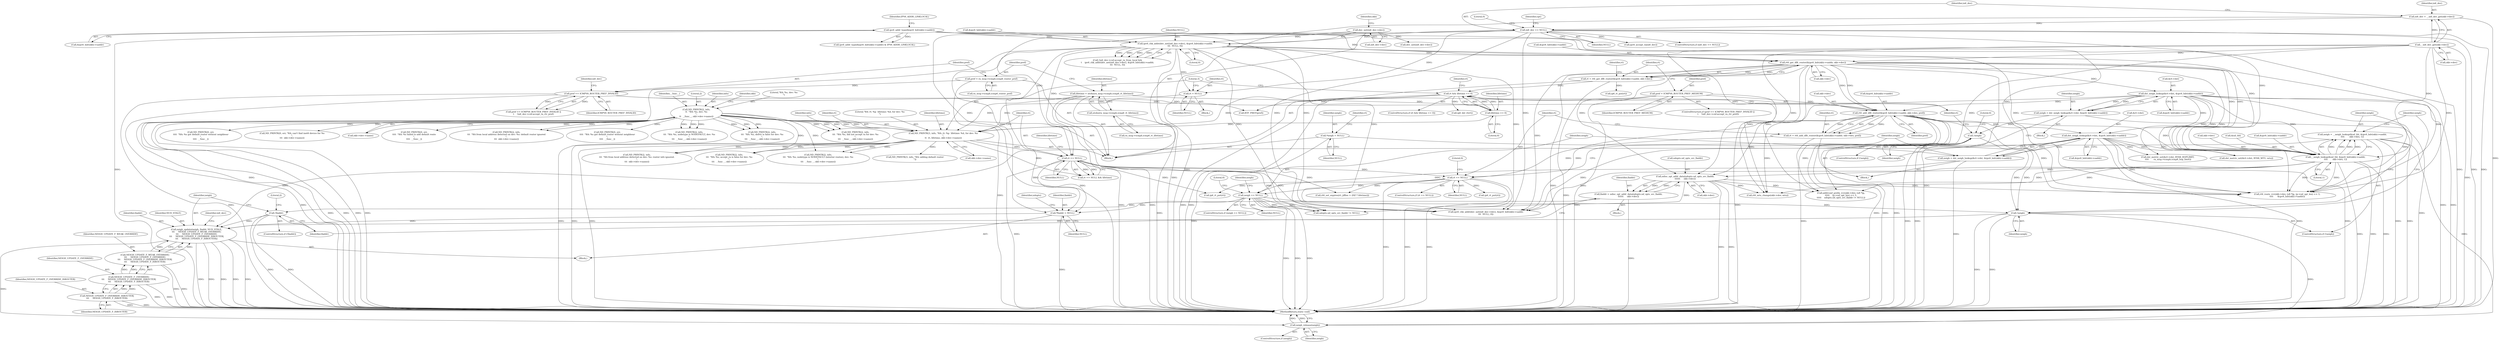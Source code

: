 digraph "0_linux_6fd99094de2b83d1d4c8457f2c83483b2828e75a@API" {
"1000771" [label="(Call,neigh_update(neigh, lladdr, NUD_STALE,\n\t\t\t     NEIGH_UPDATE_F_WEAK_OVERRIDE|\n\t\t\t     NEIGH_UPDATE_F_OVERRIDE|\n\t\t\t     NEIGH_UPDATE_F_OVERRIDE_ISROUTER|\n\t\t\t     NEIGH_UPDATE_F_ISROUTER))"];
"1000725" [label="(Call,!neigh)"];
"1000499" [label="(Call,neigh == NULL)"];
"1000486" [label="(Call,neigh = dst_neigh_lookup(&rt->dst, &ipv6_hdr(skb)->saddr))"];
"1000488" [label="(Call,dst_neigh_lookup(&rt->dst, &ipv6_hdr(skb)->saddr))"];
"1000407" [label="(Call,dst_neigh_lookup(&rt->dst, &ipv6_hdr(skb)->saddr))"];
"1000393" [label="(Call,rt6_get_dflt_router(&ipv6_hdr(skb)->saddr, skb->dev))"];
"1000167" [label="(Call,ipv6_addr_type(&ipv6_hdr(skb)->saddr))"];
"1000339" [label="(Call,ipv6_chk_addr(dev_net(in6_dev->dev), &ipv6_hdr(skb)->saddr,\n\t\t\t  NULL, 0))"];
"1000340" [label="(Call,dev_net(in6_dev->dev))"];
"1000209" [label="(Call,in6_dev == NULL)"];
"1000202" [label="(Call,in6_dev = __in6_dev_get(skb->dev))"];
"1000204" [label="(Call,__in6_dev_get(skb->dev))"];
"1000465" [label="(Call,rt6_add_dflt_router(&ipv6_hdr(skb)->saddr, skb->dev, pref))"];
"1000388" [label="(Call,pref = ICMPV6_ROUTER_PREF_MEDIUM)"];
"1000379" [label="(Call,pref == ICMPV6_ROUTER_PREF_INVALID)"];
"1000370" [label="(Call,pref = ra_msg->icmph.icmp6_router_pref)"];
"1000476" [label="(Call,rt == NULL)"];
"1000463" [label="(Call,rt = rt6_add_dflt_router(&ipv6_hdr(skb)->saddr, skb->dev, pref))"];
"1000454" [label="(Call,rt == NULL)"];
"1000441" [label="(Call,ND_PRINTK(3, info, \"RA: rt: %p  lifetime: %d, for dev: %s\n\",\n\t\t  rt, lifetime, skb->dev->name))"];
"1000154" [label="(Call,ND_PRINTK(2, info,\n\t\t  \"RA: %s, dev: %s\n\",\n\t\t  __func__, skb->dev->name))"];
"1000430" [label="(Call,rt && lifetime == 0)"];
"1000391" [label="(Call,rt = rt6_get_dflt_router(&ipv6_hdr(skb)->saddr, skb->dev))"];
"1000432" [label="(Call,lifetime == 0)"];
"1000362" [label="(Call,lifetime = ntohs(ra_msg->icmph.icmp6_rt_lifetime))"];
"1000364" [label="(Call,ntohs(ra_msg->icmph.icmp6_rt_lifetime))"];
"1000438" [label="(Call,rt = NULL)"];
"1000121" [label="(Call,*neigh = NULL)"];
"1000418" [label="(Call,!neigh)"];
"1000405" [label="(Call,neigh = dst_neigh_lookup(&rt->dst, &ipv6_hdr(skb)->saddr))"];
"1000727" [label="(Call,neigh = __neigh_lookup(&nd_tbl, &ipv6_hdr(skb)->saddr,\n\t\t\t\t       skb->dev, 1))"];
"1000729" [label="(Call,__neigh_lookup(&nd_tbl, &ipv6_hdr(skb)->saddr,\n\t\t\t\t       skb->dev, 1))"];
"1000745" [label="(Call,*lladdr = NULL)"];
"1000763" [label="(Call,!lladdr)"];
"1000753" [label="(Call,lladdr = ndisc_opt_addr_data(ndopts.nd_opts_src_lladdr,\n\t\t\t\t\t\t     skb->dev))"];
"1000755" [label="(Call,ndisc_opt_addr_data(ndopts.nd_opts_src_lladdr,\n\t\t\t\t\t\t     skb->dev))"];
"1000775" [label="(Call,NEIGH_UPDATE_F_WEAK_OVERRIDE|\n\t\t\t     NEIGH_UPDATE_F_OVERRIDE|\n\t\t\t     NEIGH_UPDATE_F_OVERRIDE_ISROUTER|\n\t\t\t     NEIGH_UPDATE_F_ISROUTER)"];
"1000777" [label="(Call,NEIGH_UPDATE_F_OVERRIDE|\n\t\t\t     NEIGH_UPDATE_F_OVERRIDE_ISROUTER|\n\t\t\t     NEIGH_UPDATE_F_ISROUTER)"];
"1000779" [label="(Call,NEIGH_UPDATE_F_OVERRIDE_ISROUTER|\n\t\t\t     NEIGH_UPDATE_F_ISROUTER)"];
"1001102" [label="(Call,neigh_release(neigh))"];
"1000365" [label="(Call,ra_msg->icmph.icmp6_rt_lifetime)"];
"1000453" [label="(Call,rt == NULL && lifetime)"];
"1000391" [label="(Call,rt = rt6_get_dflt_router(&ipv6_hdr(skb)->saddr, skb->dev))"];
"1001102" [label="(Call,neigh_release(neigh))"];
"1000753" [label="(Call,lladdr = ndisc_opt_addr_data(ndopts.nd_opts_src_lladdr,\n\t\t\t\t\t\t     skb->dev))"];
"1000477" [label="(Identifier,rt)"];
"1000464" [label="(Identifier,rt)"];
"1000340" [label="(Call,dev_net(in6_dev->dev))"];
"1000371" [label="(Identifier,pref)"];
"1000475" [label="(ControlStructure,if (rt == NULL))"];
"1000127" [label="(Identifier,rt)"];
"1000764" [label="(Identifier,lladdr)"];
"1001048" [label="(Call,dst_metric_set(&rt->dst, RTAX_MTU, mtu))"];
"1000362" [label="(Call,lifetime = ntohs(ra_msg->icmph.icmp6_rt_lifetime))"];
"1000363" [label="(Identifier,lifetime)"];
"1000500" [label="(Identifier,neigh)"];
"1000487" [label="(Identifier,neigh)"];
"1000819" [label="(Call,ND_PRINTK(2, info,\n\t\t\t  \"RA from local address detected on dev: %s: router info ignored.\n\",\n\t\t\t  skb->dev->name))"];
"1000377" [label="(ControlStructure,if (pref == ICMPV6_ROUTER_PREF_INVALID ||\n\t    !in6_dev->cnf.accept_ra_rtr_pref))"];
"1000352" [label="(Call,ND_PRINTK(2, info,\n\t\t\t  \"RA from local address detected on dev: %s: default router ignored\n\",\n\t\t\t  skb->dev->name))"];
"1000158" [label="(Identifier,__func__)"];
"1000752" [label="(Block,)"];
"1000403" [label="(Identifier,rt)"];
"1000444" [label="(Literal,\"RA: rt: %p  lifetime: %d, for dev: %s\n\")"];
"1000771" [label="(Call,neigh_update(neigh, lladdr, NUD_STALE,\n\t\t\t     NEIGH_UPDATE_F_WEAK_OVERRIDE|\n\t\t\t     NEIGH_UPDATE_F_OVERRIDE|\n\t\t\t     NEIGH_UPDATE_F_OVERRIDE_ISROUTER|\n\t\t\t     NEIGH_UPDATE_F_ISROUTER))"];
"1000122" [label="(Identifier,neigh)"];
"1000154" [label="(Call,ND_PRINTK(2, info,\n\t\t  \"RA: %s, dev: %s\n\",\n\t\t  __func__, skb->dev->name))"];
"1000436" [label="(Call,ip6_del_rt(rt))"];
"1000806" [label="(Call,ipv6_chk_addr(dev_net(in6_dev->dev), &ipv6_hdr(skb)->saddr,\n\t\t\t  NULL, 0))"];
"1000433" [label="(Identifier,lifetime)"];
"1000785" [label="(Identifier,in6_dev)"];
"1000726" [label="(Identifier,neigh)"];
"1000900" [label="(Call,rt6_route_rcv(skb->dev, (u8 *)p, (p->nd_opt_len) << 3,\n\t\t\t\t      &ipv6_hdr(skb)->saddr))"];
"1000226" [label="(Identifier,opt)"];
"1000776" [label="(Identifier,NEIGH_UPDATE_F_WEAK_OVERRIDE)"];
"1000418" [label="(Call,!neigh)"];
"1000466" [label="(Call,&ipv6_hdr(skb)->saddr)"];
"1000437" [label="(Identifier,rt)"];
"1000504" [label="(Literal,0)"];
"1000530" [label="(Call,RTF_PREF(pref))"];
"1000455" [label="(Identifier,rt)"];
"1000513" [label="(Identifier,neigh)"];
"1000454" [label="(Call,rt == NULL)"];
"1000204" [label="(Call,__in6_dev_get(skb->dev))"];
"1000405" [label="(Call,neigh = dst_neigh_lookup(&rt->dst, &ipv6_hdr(skb)->saddr))"];
"1000787" [label="(Call,ND_PRINTK(2, info,\n\t\t\t  \"RA: %s, accept_ra is false for dev: %s\n\",\n\t\t\t  __func__, skb->dev->name))"];
"1000421" [label="(Call,ND_PRINTK(0, err,\n\t\t\t\t  \"RA: %s got default router without neighbour\n\",\n\t\t\t\t  __func__))"];
"1000435" [label="(Block,)"];
"1000478" [label="(Identifier,NULL)"];
"1000498" [label="(ControlStructure,if (neigh == NULL))"];
"1000780" [label="(Identifier,NEIGH_UPDATE_F_OVERRIDE_ISROUTER)"];
"1000205" [label="(Call,skb->dev)"];
"1000422" [label="(Literal,0)"];
"1000173" [label="(Identifier,IPV6_ADDR_LINKLOCAL)"];
"1000774" [label="(Identifier,NUD_STALE)"];
"1000432" [label="(Call,lifetime == 0)"];
"1001100" [label="(ControlStructure,if (neigh))"];
"1000746" [label="(Identifier,lladdr)"];
"1001104" [label="(MethodReturn,static void)"];
"1000434" [label="(Literal,0)"];
"1000389" [label="(Identifier,pref)"];
"1000459" [label="(Call,ND_PRINTK(3, info, \"RA: adding default router\n\"))"];
"1000370" [label="(Call,pref = ra_msg->icmph.icmp6_router_pref)"];
"1000112" [label="(Block,)"];
"1000349" [label="(Identifier,NULL)"];
"1000159" [label="(Call,skb->dev->name)"];
"1000493" [label="(Call,&ipv6_hdr(skb)->saddr)"];
"1000238" [label="(Call,ipv6_accept_ra(in6_dev))"];
"1000481" [label="(Literal,0)"];
"1000259" [label="(Call,ND_PRINTK(2, info,\n\t\t\t  \"RA: %s, nodetype is NODEFAULT, dev: %s\n\",\n\t\t\t  __func__, skb->dev->name))"];
"1000499" [label="(Call,neigh == NULL)"];
"1000344" [label="(Call,&ipv6_hdr(skb)->saddr)"];
"1000772" [label="(Identifier,neigh)"];
"1000730" [label="(Call,&nd_tbl)"];
"1000209" [label="(Call,in6_dev == NULL)"];
"1000393" [label="(Call,rt6_get_dflt_router(&ipv6_hdr(skb)->saddr, skb->dev))"];
"1000430" [label="(Call,rt && lifetime == 0)"];
"1000474" [label="(Identifier,pref)"];
"1000438" [label="(Call,rt = NULL)"];
"1000750" [label="(Identifier,ndopts)"];
"1000446" [label="(Identifier,lifetime)"];
"1000488" [label="(Call,dst_neigh_lookup(&rt->dst, &ipv6_hdr(skb)->saddr))"];
"1000417" [label="(ControlStructure,if (!neigh))"];
"1000807" [label="(Call,dev_net(in6_dev->dev))"];
"1000385" [label="(Identifier,in6_dev)"];
"1000767" [label="(Literal,2)"];
"1000763" [label="(Call,!lladdr)"];
"1000580" [label="(Call,dst_metric_set(&rt->dst, RTAX_HOPLIMIT,\n \t\t\t\t       ra_msg->icmph.icmp6_hop_limit))"];
"1000463" [label="(Call,rt = rt6_add_dflt_router(&ipv6_hdr(skb)->saddr, skb->dev, pref))"];
"1000443" [label="(Identifier,info)"];
"1000439" [label="(Identifier,rt)"];
"1000778" [label="(Identifier,NEIGH_UPDATE_F_OVERRIDE)"];
"1000777" [label="(Call,NEIGH_UPDATE_F_OVERRIDE|\n\t\t\t     NEIGH_UPDATE_F_OVERRIDE_ISROUTER|\n\t\t\t     NEIGH_UPDATE_F_ISROUTER)"];
"1000486" [label="(Call,neigh = dst_neigh_lookup(&rt->dst, &ipv6_hdr(skb)->saddr))"];
"1000392" [label="(Identifier,rt)"];
"1000332" [label="(Call,!in6_dev->cnf.accept_ra_from_local &&\n\t    ipv6_chk_addr(dev_net(in6_dev->dev), &ipv6_hdr(skb)->saddr,\n\t\t\t  NULL, 0))"];
"1000166" [label="(Call,ipv6_addr_type(&ipv6_hdr(skb)->saddr) & IPV6_ADDR_LINKLOCAL)"];
"1000743" [label="(Block,)"];
"1000380" [label="(Identifier,pref)"];
"1000426" [label="(Call,ip6_rt_put(rt))"];
"1000379" [label="(Call,pref == ICMPV6_ROUTER_PREF_INVALID)"];
"1000431" [label="(Identifier,rt)"];
"1000407" [label="(Call,dst_neigh_lookup(&rt->dst, &ipv6_hdr(skb)->saddr))"];
"1000408" [label="(Call,&rt->dst)"];
"1000208" [label="(ControlStructure,if (in6_dev == NULL))"];
"1000156" [label="(Identifier,info)"];
"1000724" [label="(ControlStructure,if (!neigh))"];
"1000457" [label="(Identifier,lifetime)"];
"1000320" [label="(Call,ND_PRINTK(2, info,\n\t\t\t  \"RA: %s, defrtr is false for dev: %s\n\",\n\t\t\t  __func__, skb->dev->name))"];
"1000211" [label="(Identifier,NULL)"];
"1000419" [label="(Identifier,neigh)"];
"1000406" [label="(Identifier,neigh)"];
"1000241" [label="(Call,ND_PRINTK(2, info,\n\t\t\t  \"RA: %s, did not accept ra for dev: %s\n\",\n\t\t\t  __func__, skb->dev->name))"];
"1000779" [label="(Call,NEIGH_UPDATE_F_OVERRIDE_ISROUTER|\n\t\t\t     NEIGH_UPDATE_F_ISROUTER)"];
"1000489" [label="(Call,&rt->dst)"];
"1000725" [label="(Call,!neigh)"];
"1000210" [label="(Identifier,in6_dev)"];
"1000442" [label="(Literal,3)"];
"1000501" [label="(Identifier,NULL)"];
"1000214" [label="(Literal,0)"];
"1000364" [label="(Call,ntohs(ra_msg->icmph.icmp6_rt_lifetime))"];
"1000203" [label="(Identifier,in6_dev)"];
"1000155" [label="(Literal,2)"];
"1000202" [label="(Call,in6_dev = __in6_dev_get(skb->dev))"];
"1000171" [label="(Identifier,skb)"];
"1000429" [label="(ControlStructure,if (rt && lifetime == 0))"];
"1000399" [label="(Call,skb->dev)"];
"1001098" [label="(Call,ip6_rt_put(rt))"];
"1000963" [label="(Call,addrconf_prefix_rcv(skb->dev, (u8 *)p,\n\t\t\t\t\t    (p->nd_opt_len) << 3,\n\t\t\t\t\t    ndopts.nd_opts_src_lladdr != NULL))"];
"1000762" [label="(ControlStructure,if (!lladdr))"];
"1000729" [label="(Call,__neigh_lookup(&nd_tbl, &ipv6_hdr(skb)->saddr,\n\t\t\t\t       skb->dev, 1))"];
"1000503" [label="(Call,ND_PRINTK(0, err,\n\t\t\t\t  \"RA: %s got default router without neighbour\n\",\n\t\t\t\t  __func__))"];
"1000773" [label="(Identifier,lladdr)"];
"1000456" [label="(Identifier,NULL)"];
"1000781" [label="(Identifier,NEIGH_UPDATE_F_ISROUTER)"];
"1000471" [label="(Call,skb->dev)"];
"1000742" [label="(Identifier,neigh)"];
"1000476" [label="(Call,rt == NULL)"];
"1000394" [label="(Call,&ipv6_hdr(skb)->saddr)"];
"1000727" [label="(Call,neigh = __neigh_lookup(&nd_tbl, &ipv6_hdr(skb)->saddr,\n\t\t\t\t       skb->dev, 1))"];
"1000465" [label="(Call,rt6_add_dflt_router(&ipv6_hdr(skb)->saddr, skb->dev, pref))"];
"1001103" [label="(Identifier,neigh)"];
"1000775" [label="(Call,NEIGH_UPDATE_F_WEAK_OVERRIDE|\n\t\t\t     NEIGH_UPDATE_F_OVERRIDE|\n\t\t\t     NEIGH_UPDATE_F_OVERRIDE_ISROUTER|\n\t\t\t     NEIGH_UPDATE_F_ISROUTER)"];
"1000157" [label="(Literal,\"RA: %s, dev: %s\n\")"];
"1000347" [label="(Identifier,skb)"];
"1000167" [label="(Call,ipv6_addr_type(&ipv6_hdr(skb)->saddr))"];
"1000447" [label="(Call,skb->dev->name)"];
"1000756" [label="(Call,ndopts.nd_opts_src_lladdr)"];
"1000925" [label="(Call,ND_PRINTK(2, info,\n\t\t\t  \"RA: %s, nodetype is NODEFAULT (interior routes), dev: %s\n\",\n\t\t\t  __func__, skb->dev->name))"];
"1000213" [label="(Call,ND_PRINTK(0, err, \"RA: can't find inet6 device for %s\n\",\n\t\t\t  skb->dev->name))"];
"1000440" [label="(Identifier,NULL)"];
"1000534" [label="(Call,rt6_set_expires(rt, jiffies + (HZ * lifetime)))"];
"1000480" [label="(Call,ND_PRINTK(0, err,\n\t\t\t\t  \"RA: %s failed to add default route\n\",\n\t\t\t\t  __func__))"];
"1000759" [label="(Call,skb->dev)"];
"1000975" [label="(Call,ndopts.nd_opts_src_lladdr != NULL)"];
"1000123" [label="(Identifier,NULL)"];
"1000754" [label="(Identifier,lladdr)"];
"1000168" [label="(Call,&ipv6_hdr(skb)->saddr)"];
"1001055" [label="(Call,rt6_mtu_change(skb->dev, mtu))"];
"1000388" [label="(Call,pref = ICMPV6_ROUTER_PREF_MEDIUM)"];
"1000728" [label="(Identifier,neigh)"];
"1000441" [label="(Call,ND_PRINTK(3, info, \"RA: rt: %p  lifetime: %d, for dev: %s\n\",\n\t\t  rt, lifetime, skb->dev->name))"];
"1000390" [label="(Identifier,ICMPV6_ROUTER_PREF_MEDIUM)"];
"1000339" [label="(Call,ipv6_chk_addr(dev_net(in6_dev->dev), &ipv6_hdr(skb)->saddr,\n\t\t\t  NULL, 0))"];
"1000350" [label="(Literal,0)"];
"1000378" [label="(Call,pref == ICMPV6_ROUTER_PREF_INVALID ||\n\t    !in6_dev->cnf.accept_ra_rtr_pref)"];
"1000745" [label="(Call,*lladdr = NULL)"];
"1000458" [label="(Block,)"];
"1000372" [label="(Call,ra_msg->icmph.icmp6_router_pref)"];
"1000445" [label="(Identifier,rt)"];
"1000341" [label="(Call,in6_dev->dev)"];
"1000381" [label="(Identifier,ICMPV6_ROUTER_PREF_INVALID)"];
"1000404" [label="(Block,)"];
"1000732" [label="(Call,&ipv6_hdr(skb)->saddr)"];
"1000747" [label="(Identifier,NULL)"];
"1000508" [label="(Call,ip6_rt_put(rt))"];
"1000412" [label="(Call,&ipv6_hdr(skb)->saddr)"];
"1000737" [label="(Call,skb->dev)"];
"1000755" [label="(Call,ndisc_opt_addr_data(ndopts.nd_opts_src_lladdr,\n\t\t\t\t\t\t     skb->dev))"];
"1000740" [label="(Literal,1)"];
"1000121" [label="(Call,*neigh = NULL)"];
"1000771" -> "1000743"  [label="AST: "];
"1000771" -> "1000775"  [label="CFG: "];
"1000772" -> "1000771"  [label="AST: "];
"1000773" -> "1000771"  [label="AST: "];
"1000774" -> "1000771"  [label="AST: "];
"1000775" -> "1000771"  [label="AST: "];
"1000785" -> "1000771"  [label="CFG: "];
"1000771" -> "1001104"  [label="DDG: "];
"1000771" -> "1001104"  [label="DDG: "];
"1000771" -> "1001104"  [label="DDG: "];
"1000771" -> "1001104"  [label="DDG: "];
"1000771" -> "1001104"  [label="DDG: "];
"1000725" -> "1000771"  [label="DDG: "];
"1000727" -> "1000771"  [label="DDG: "];
"1000745" -> "1000771"  [label="DDG: "];
"1000763" -> "1000771"  [label="DDG: "];
"1000775" -> "1000771"  [label="DDG: "];
"1000775" -> "1000771"  [label="DDG: "];
"1000771" -> "1001102"  [label="DDG: "];
"1000725" -> "1000724"  [label="AST: "];
"1000725" -> "1000726"  [label="CFG: "];
"1000726" -> "1000725"  [label="AST: "];
"1000728" -> "1000725"  [label="CFG: "];
"1000742" -> "1000725"  [label="CFG: "];
"1000725" -> "1001104"  [label="DDG: "];
"1000725" -> "1001104"  [label="DDG: "];
"1000499" -> "1000725"  [label="DDG: "];
"1000121" -> "1000725"  [label="DDG: "];
"1000418" -> "1000725"  [label="DDG: "];
"1000725" -> "1001102"  [label="DDG: "];
"1000499" -> "1000498"  [label="AST: "];
"1000499" -> "1000501"  [label="CFG: "];
"1000500" -> "1000499"  [label="AST: "];
"1000501" -> "1000499"  [label="AST: "];
"1000504" -> "1000499"  [label="CFG: "];
"1000513" -> "1000499"  [label="CFG: "];
"1000499" -> "1001104"  [label="DDG: "];
"1000499" -> "1001104"  [label="DDG: "];
"1000499" -> "1001104"  [label="DDG: "];
"1000486" -> "1000499"  [label="DDG: "];
"1000476" -> "1000499"  [label="DDG: "];
"1000499" -> "1000745"  [label="DDG: "];
"1000499" -> "1000806"  [label="DDG: "];
"1000499" -> "1000975"  [label="DDG: "];
"1000486" -> "1000458"  [label="AST: "];
"1000486" -> "1000488"  [label="CFG: "];
"1000487" -> "1000486"  [label="AST: "];
"1000488" -> "1000486"  [label="AST: "];
"1000500" -> "1000486"  [label="CFG: "];
"1000486" -> "1001104"  [label="DDG: "];
"1000488" -> "1000486"  [label="DDG: "];
"1000488" -> "1000486"  [label="DDG: "];
"1000488" -> "1000493"  [label="CFG: "];
"1000489" -> "1000488"  [label="AST: "];
"1000493" -> "1000488"  [label="AST: "];
"1000488" -> "1001104"  [label="DDG: "];
"1000488" -> "1001104"  [label="DDG: "];
"1000407" -> "1000488"  [label="DDG: "];
"1000465" -> "1000488"  [label="DDG: "];
"1000488" -> "1000580"  [label="DDG: "];
"1000488" -> "1000729"  [label="DDG: "];
"1000488" -> "1000806"  [label="DDG: "];
"1000488" -> "1000900"  [label="DDG: "];
"1000488" -> "1001048"  [label="DDG: "];
"1000407" -> "1000405"  [label="AST: "];
"1000407" -> "1000412"  [label="CFG: "];
"1000408" -> "1000407"  [label="AST: "];
"1000412" -> "1000407"  [label="AST: "];
"1000405" -> "1000407"  [label="CFG: "];
"1000407" -> "1001104"  [label="DDG: "];
"1000407" -> "1001104"  [label="DDG: "];
"1000407" -> "1000405"  [label="DDG: "];
"1000407" -> "1000405"  [label="DDG: "];
"1000393" -> "1000407"  [label="DDG: "];
"1000407" -> "1000465"  [label="DDG: "];
"1000407" -> "1000580"  [label="DDG: "];
"1000407" -> "1000729"  [label="DDG: "];
"1000407" -> "1000806"  [label="DDG: "];
"1000407" -> "1000900"  [label="DDG: "];
"1000407" -> "1001048"  [label="DDG: "];
"1000393" -> "1000391"  [label="AST: "];
"1000393" -> "1000399"  [label="CFG: "];
"1000394" -> "1000393"  [label="AST: "];
"1000399" -> "1000393"  [label="AST: "];
"1000391" -> "1000393"  [label="CFG: "];
"1000393" -> "1001104"  [label="DDG: "];
"1000393" -> "1001104"  [label="DDG: "];
"1000393" -> "1000391"  [label="DDG: "];
"1000393" -> "1000391"  [label="DDG: "];
"1000167" -> "1000393"  [label="DDG: "];
"1000339" -> "1000393"  [label="DDG: "];
"1000204" -> "1000393"  [label="DDG: "];
"1000393" -> "1000465"  [label="DDG: "];
"1000393" -> "1000465"  [label="DDG: "];
"1000393" -> "1000729"  [label="DDG: "];
"1000393" -> "1000729"  [label="DDG: "];
"1000393" -> "1000755"  [label="DDG: "];
"1000393" -> "1000806"  [label="DDG: "];
"1000393" -> "1000900"  [label="DDG: "];
"1000393" -> "1000900"  [label="DDG: "];
"1000393" -> "1000963"  [label="DDG: "];
"1000393" -> "1001055"  [label="DDG: "];
"1000167" -> "1000166"  [label="AST: "];
"1000167" -> "1000168"  [label="CFG: "];
"1000168" -> "1000167"  [label="AST: "];
"1000173" -> "1000167"  [label="CFG: "];
"1000167" -> "1001104"  [label="DDG: "];
"1000167" -> "1000166"  [label="DDG: "];
"1000167" -> "1000339"  [label="DDG: "];
"1000167" -> "1000729"  [label="DDG: "];
"1000167" -> "1000806"  [label="DDG: "];
"1000167" -> "1000900"  [label="DDG: "];
"1000339" -> "1000332"  [label="AST: "];
"1000339" -> "1000350"  [label="CFG: "];
"1000340" -> "1000339"  [label="AST: "];
"1000344" -> "1000339"  [label="AST: "];
"1000349" -> "1000339"  [label="AST: "];
"1000350" -> "1000339"  [label="AST: "];
"1000332" -> "1000339"  [label="CFG: "];
"1000339" -> "1001104"  [label="DDG: "];
"1000339" -> "1001104"  [label="DDG: "];
"1000339" -> "1001104"  [label="DDG: "];
"1000339" -> "1000332"  [label="DDG: "];
"1000339" -> "1000332"  [label="DDG: "];
"1000339" -> "1000332"  [label="DDG: "];
"1000339" -> "1000332"  [label="DDG: "];
"1000340" -> "1000339"  [label="DDG: "];
"1000209" -> "1000339"  [label="DDG: "];
"1000339" -> "1000438"  [label="DDG: "];
"1000339" -> "1000454"  [label="DDG: "];
"1000339" -> "1000729"  [label="DDG: "];
"1000339" -> "1000745"  [label="DDG: "];
"1000339" -> "1000806"  [label="DDG: "];
"1000339" -> "1000806"  [label="DDG: "];
"1000339" -> "1000900"  [label="DDG: "];
"1000339" -> "1000975"  [label="DDG: "];
"1000340" -> "1000341"  [label="CFG: "];
"1000341" -> "1000340"  [label="AST: "];
"1000347" -> "1000340"  [label="CFG: "];
"1000340" -> "1001104"  [label="DDG: "];
"1000340" -> "1000807"  [label="DDG: "];
"1000209" -> "1000208"  [label="AST: "];
"1000209" -> "1000211"  [label="CFG: "];
"1000210" -> "1000209"  [label="AST: "];
"1000211" -> "1000209"  [label="AST: "];
"1000214" -> "1000209"  [label="CFG: "];
"1000226" -> "1000209"  [label="CFG: "];
"1000209" -> "1001104"  [label="DDG: "];
"1000209" -> "1001104"  [label="DDG: "];
"1000209" -> "1001104"  [label="DDG: "];
"1000202" -> "1000209"  [label="DDG: "];
"1000209" -> "1000238"  [label="DDG: "];
"1000209" -> "1000438"  [label="DDG: "];
"1000209" -> "1000454"  [label="DDG: "];
"1000209" -> "1000745"  [label="DDG: "];
"1000209" -> "1000806"  [label="DDG: "];
"1000209" -> "1000975"  [label="DDG: "];
"1000202" -> "1000112"  [label="AST: "];
"1000202" -> "1000204"  [label="CFG: "];
"1000203" -> "1000202"  [label="AST: "];
"1000204" -> "1000202"  [label="AST: "];
"1000210" -> "1000202"  [label="CFG: "];
"1000202" -> "1001104"  [label="DDG: "];
"1000204" -> "1000202"  [label="DDG: "];
"1000204" -> "1000205"  [label="CFG: "];
"1000205" -> "1000204"  [label="AST: "];
"1000204" -> "1001104"  [label="DDG: "];
"1000204" -> "1000729"  [label="DDG: "];
"1000204" -> "1000755"  [label="DDG: "];
"1000204" -> "1000900"  [label="DDG: "];
"1000204" -> "1000963"  [label="DDG: "];
"1000204" -> "1001055"  [label="DDG: "];
"1000465" -> "1000463"  [label="AST: "];
"1000465" -> "1000474"  [label="CFG: "];
"1000466" -> "1000465"  [label="AST: "];
"1000471" -> "1000465"  [label="AST: "];
"1000474" -> "1000465"  [label="AST: "];
"1000463" -> "1000465"  [label="CFG: "];
"1000465" -> "1001104"  [label="DDG: "];
"1000465" -> "1001104"  [label="DDG: "];
"1000465" -> "1001104"  [label="DDG: "];
"1000465" -> "1000463"  [label="DDG: "];
"1000465" -> "1000463"  [label="DDG: "];
"1000465" -> "1000463"  [label="DDG: "];
"1000388" -> "1000465"  [label="DDG: "];
"1000379" -> "1000465"  [label="DDG: "];
"1000465" -> "1000729"  [label="DDG: "];
"1000465" -> "1000755"  [label="DDG: "];
"1000465" -> "1000900"  [label="DDG: "];
"1000465" -> "1000963"  [label="DDG: "];
"1000465" -> "1001055"  [label="DDG: "];
"1000388" -> "1000377"  [label="AST: "];
"1000388" -> "1000390"  [label="CFG: "];
"1000389" -> "1000388"  [label="AST: "];
"1000390" -> "1000388"  [label="AST: "];
"1000392" -> "1000388"  [label="CFG: "];
"1000388" -> "1001104"  [label="DDG: "];
"1000388" -> "1001104"  [label="DDG: "];
"1000388" -> "1000530"  [label="DDG: "];
"1000379" -> "1000378"  [label="AST: "];
"1000379" -> "1000381"  [label="CFG: "];
"1000380" -> "1000379"  [label="AST: "];
"1000381" -> "1000379"  [label="AST: "];
"1000385" -> "1000379"  [label="CFG: "];
"1000378" -> "1000379"  [label="CFG: "];
"1000379" -> "1001104"  [label="DDG: "];
"1000379" -> "1001104"  [label="DDG: "];
"1000379" -> "1000378"  [label="DDG: "];
"1000379" -> "1000378"  [label="DDG: "];
"1000370" -> "1000379"  [label="DDG: "];
"1000379" -> "1000530"  [label="DDG: "];
"1000370" -> "1000112"  [label="AST: "];
"1000370" -> "1000372"  [label="CFG: "];
"1000371" -> "1000370"  [label="AST: "];
"1000372" -> "1000370"  [label="AST: "];
"1000380" -> "1000370"  [label="CFG: "];
"1000370" -> "1001104"  [label="DDG: "];
"1000476" -> "1000475"  [label="AST: "];
"1000476" -> "1000478"  [label="CFG: "];
"1000477" -> "1000476"  [label="AST: "];
"1000478" -> "1000476"  [label="AST: "];
"1000481" -> "1000476"  [label="CFG: "];
"1000487" -> "1000476"  [label="CFG: "];
"1000476" -> "1001104"  [label="DDG: "];
"1000476" -> "1001104"  [label="DDG: "];
"1000476" -> "1001104"  [label="DDG: "];
"1000463" -> "1000476"  [label="DDG: "];
"1000454" -> "1000476"  [label="DDG: "];
"1000476" -> "1000508"  [label="DDG: "];
"1000476" -> "1000534"  [label="DDG: "];
"1000476" -> "1001098"  [label="DDG: "];
"1000463" -> "1000458"  [label="AST: "];
"1000464" -> "1000463"  [label="AST: "];
"1000477" -> "1000463"  [label="CFG: "];
"1000463" -> "1001104"  [label="DDG: "];
"1000454" -> "1000453"  [label="AST: "];
"1000454" -> "1000456"  [label="CFG: "];
"1000455" -> "1000454"  [label="AST: "];
"1000456" -> "1000454"  [label="AST: "];
"1000457" -> "1000454"  [label="CFG: "];
"1000453" -> "1000454"  [label="CFG: "];
"1000454" -> "1001104"  [label="DDG: "];
"1000454" -> "1000453"  [label="DDG: "];
"1000454" -> "1000453"  [label="DDG: "];
"1000441" -> "1000454"  [label="DDG: "];
"1000454" -> "1000534"  [label="DDG: "];
"1000454" -> "1000745"  [label="DDG: "];
"1000454" -> "1000806"  [label="DDG: "];
"1000454" -> "1000975"  [label="DDG: "];
"1000454" -> "1001098"  [label="DDG: "];
"1000441" -> "1000112"  [label="AST: "];
"1000441" -> "1000447"  [label="CFG: "];
"1000442" -> "1000441"  [label="AST: "];
"1000443" -> "1000441"  [label="AST: "];
"1000444" -> "1000441"  [label="AST: "];
"1000445" -> "1000441"  [label="AST: "];
"1000446" -> "1000441"  [label="AST: "];
"1000447" -> "1000441"  [label="AST: "];
"1000455" -> "1000441"  [label="CFG: "];
"1000441" -> "1001104"  [label="DDG: "];
"1000441" -> "1001104"  [label="DDG: "];
"1000441" -> "1001104"  [label="DDG: "];
"1000154" -> "1000441"  [label="DDG: "];
"1000154" -> "1000441"  [label="DDG: "];
"1000430" -> "1000441"  [label="DDG: "];
"1000438" -> "1000441"  [label="DDG: "];
"1000432" -> "1000441"  [label="DDG: "];
"1000362" -> "1000441"  [label="DDG: "];
"1000441" -> "1000453"  [label="DDG: "];
"1000441" -> "1000459"  [label="DDG: "];
"1000441" -> "1000787"  [label="DDG: "];
"1000441" -> "1000787"  [label="DDG: "];
"1000441" -> "1000819"  [label="DDG: "];
"1000441" -> "1000819"  [label="DDG: "];
"1000441" -> "1000925"  [label="DDG: "];
"1000441" -> "1000925"  [label="DDG: "];
"1000154" -> "1000112"  [label="AST: "];
"1000154" -> "1000159"  [label="CFG: "];
"1000155" -> "1000154"  [label="AST: "];
"1000156" -> "1000154"  [label="AST: "];
"1000157" -> "1000154"  [label="AST: "];
"1000158" -> "1000154"  [label="AST: "];
"1000159" -> "1000154"  [label="AST: "];
"1000171" -> "1000154"  [label="CFG: "];
"1000154" -> "1001104"  [label="DDG: "];
"1000154" -> "1001104"  [label="DDG: "];
"1000154" -> "1001104"  [label="DDG: "];
"1000154" -> "1001104"  [label="DDG: "];
"1000154" -> "1000213"  [label="DDG: "];
"1000154" -> "1000241"  [label="DDG: "];
"1000154" -> "1000241"  [label="DDG: "];
"1000154" -> "1000241"  [label="DDG: "];
"1000154" -> "1000259"  [label="DDG: "];
"1000154" -> "1000259"  [label="DDG: "];
"1000154" -> "1000259"  [label="DDG: "];
"1000154" -> "1000320"  [label="DDG: "];
"1000154" -> "1000320"  [label="DDG: "];
"1000154" -> "1000320"  [label="DDG: "];
"1000154" -> "1000352"  [label="DDG: "];
"1000154" -> "1000352"  [label="DDG: "];
"1000154" -> "1000421"  [label="DDG: "];
"1000154" -> "1000480"  [label="DDG: "];
"1000154" -> "1000503"  [label="DDG: "];
"1000154" -> "1000787"  [label="DDG: "];
"1000154" -> "1000925"  [label="DDG: "];
"1000430" -> "1000429"  [label="AST: "];
"1000430" -> "1000431"  [label="CFG: "];
"1000430" -> "1000432"  [label="CFG: "];
"1000431" -> "1000430"  [label="AST: "];
"1000432" -> "1000430"  [label="AST: "];
"1000437" -> "1000430"  [label="CFG: "];
"1000442" -> "1000430"  [label="CFG: "];
"1000430" -> "1001104"  [label="DDG: "];
"1000430" -> "1001104"  [label="DDG: "];
"1000391" -> "1000430"  [label="DDG: "];
"1000432" -> "1000430"  [label="DDG: "];
"1000432" -> "1000430"  [label="DDG: "];
"1000430" -> "1000436"  [label="DDG: "];
"1000391" -> "1000112"  [label="AST: "];
"1000392" -> "1000391"  [label="AST: "];
"1000403" -> "1000391"  [label="CFG: "];
"1000391" -> "1001104"  [label="DDG: "];
"1000391" -> "1000426"  [label="DDG: "];
"1000432" -> "1000434"  [label="CFG: "];
"1000433" -> "1000432"  [label="AST: "];
"1000434" -> "1000432"  [label="AST: "];
"1000362" -> "1000432"  [label="DDG: "];
"1000362" -> "1000112"  [label="AST: "];
"1000362" -> "1000364"  [label="CFG: "];
"1000363" -> "1000362"  [label="AST: "];
"1000364" -> "1000362"  [label="AST: "];
"1000371" -> "1000362"  [label="CFG: "];
"1000362" -> "1001104"  [label="DDG: "];
"1000362" -> "1001104"  [label="DDG: "];
"1000364" -> "1000362"  [label="DDG: "];
"1000364" -> "1000365"  [label="CFG: "];
"1000365" -> "1000364"  [label="AST: "];
"1000364" -> "1001104"  [label="DDG: "];
"1000438" -> "1000435"  [label="AST: "];
"1000438" -> "1000440"  [label="CFG: "];
"1000439" -> "1000438"  [label="AST: "];
"1000440" -> "1000438"  [label="AST: "];
"1000442" -> "1000438"  [label="CFG: "];
"1000121" -> "1000112"  [label="AST: "];
"1000121" -> "1000123"  [label="CFG: "];
"1000122" -> "1000121"  [label="AST: "];
"1000123" -> "1000121"  [label="AST: "];
"1000127" -> "1000121"  [label="CFG: "];
"1000121" -> "1001104"  [label="DDG: "];
"1000418" -> "1000417"  [label="AST: "];
"1000418" -> "1000419"  [label="CFG: "];
"1000419" -> "1000418"  [label="AST: "];
"1000422" -> "1000418"  [label="CFG: "];
"1000431" -> "1000418"  [label="CFG: "];
"1000418" -> "1001104"  [label="DDG: "];
"1000418" -> "1001104"  [label="DDG: "];
"1000405" -> "1000418"  [label="DDG: "];
"1000405" -> "1000404"  [label="AST: "];
"1000406" -> "1000405"  [label="AST: "];
"1000419" -> "1000405"  [label="CFG: "];
"1000405" -> "1001104"  [label="DDG: "];
"1000727" -> "1000724"  [label="AST: "];
"1000727" -> "1000729"  [label="CFG: "];
"1000728" -> "1000727"  [label="AST: "];
"1000729" -> "1000727"  [label="AST: "];
"1000742" -> "1000727"  [label="CFG: "];
"1000727" -> "1001104"  [label="DDG: "];
"1000727" -> "1001104"  [label="DDG: "];
"1000729" -> "1000727"  [label="DDG: "];
"1000729" -> "1000727"  [label="DDG: "];
"1000729" -> "1000727"  [label="DDG: "];
"1000729" -> "1000727"  [label="DDG: "];
"1000727" -> "1001102"  [label="DDG: "];
"1000729" -> "1000740"  [label="CFG: "];
"1000730" -> "1000729"  [label="AST: "];
"1000732" -> "1000729"  [label="AST: "];
"1000737" -> "1000729"  [label="AST: "];
"1000740" -> "1000729"  [label="AST: "];
"1000729" -> "1001104"  [label="DDG: "];
"1000729" -> "1001104"  [label="DDG: "];
"1000729" -> "1001104"  [label="DDG: "];
"1000729" -> "1000755"  [label="DDG: "];
"1000729" -> "1000806"  [label="DDG: "];
"1000729" -> "1000900"  [label="DDG: "];
"1000729" -> "1000900"  [label="DDG: "];
"1000729" -> "1000963"  [label="DDG: "];
"1000729" -> "1001055"  [label="DDG: "];
"1000745" -> "1000743"  [label="AST: "];
"1000745" -> "1000747"  [label="CFG: "];
"1000746" -> "1000745"  [label="AST: "];
"1000747" -> "1000745"  [label="AST: "];
"1000750" -> "1000745"  [label="CFG: "];
"1000745" -> "1001104"  [label="DDG: "];
"1000763" -> "1000762"  [label="AST: "];
"1000763" -> "1000764"  [label="CFG: "];
"1000764" -> "1000763"  [label="AST: "];
"1000767" -> "1000763"  [label="CFG: "];
"1000772" -> "1000763"  [label="CFG: "];
"1000763" -> "1001104"  [label="DDG: "];
"1000763" -> "1001104"  [label="DDG: "];
"1000753" -> "1000763"  [label="DDG: "];
"1000753" -> "1000752"  [label="AST: "];
"1000753" -> "1000755"  [label="CFG: "];
"1000754" -> "1000753"  [label="AST: "];
"1000755" -> "1000753"  [label="AST: "];
"1000764" -> "1000753"  [label="CFG: "];
"1000753" -> "1001104"  [label="DDG: "];
"1000755" -> "1000753"  [label="DDG: "];
"1000755" -> "1000753"  [label="DDG: "];
"1000755" -> "1000759"  [label="CFG: "];
"1000756" -> "1000755"  [label="AST: "];
"1000759" -> "1000755"  [label="AST: "];
"1000755" -> "1001104"  [label="DDG: "];
"1000755" -> "1001104"  [label="DDG: "];
"1000755" -> "1000900"  [label="DDG: "];
"1000755" -> "1000963"  [label="DDG: "];
"1000755" -> "1000975"  [label="DDG: "];
"1000755" -> "1001055"  [label="DDG: "];
"1000775" -> "1000777"  [label="CFG: "];
"1000776" -> "1000775"  [label="AST: "];
"1000777" -> "1000775"  [label="AST: "];
"1000775" -> "1001104"  [label="DDG: "];
"1000775" -> "1001104"  [label="DDG: "];
"1000777" -> "1000775"  [label="DDG: "];
"1000777" -> "1000775"  [label="DDG: "];
"1000777" -> "1000779"  [label="CFG: "];
"1000778" -> "1000777"  [label="AST: "];
"1000779" -> "1000777"  [label="AST: "];
"1000777" -> "1001104"  [label="DDG: "];
"1000777" -> "1001104"  [label="DDG: "];
"1000779" -> "1000777"  [label="DDG: "];
"1000779" -> "1000777"  [label="DDG: "];
"1000779" -> "1000781"  [label="CFG: "];
"1000780" -> "1000779"  [label="AST: "];
"1000781" -> "1000779"  [label="AST: "];
"1000779" -> "1001104"  [label="DDG: "];
"1000779" -> "1001104"  [label="DDG: "];
"1001102" -> "1001100"  [label="AST: "];
"1001102" -> "1001103"  [label="CFG: "];
"1001103" -> "1001102"  [label="AST: "];
"1001104" -> "1001102"  [label="CFG: "];
"1001102" -> "1001104"  [label="DDG: "];
"1001102" -> "1001104"  [label="DDG: "];
}
